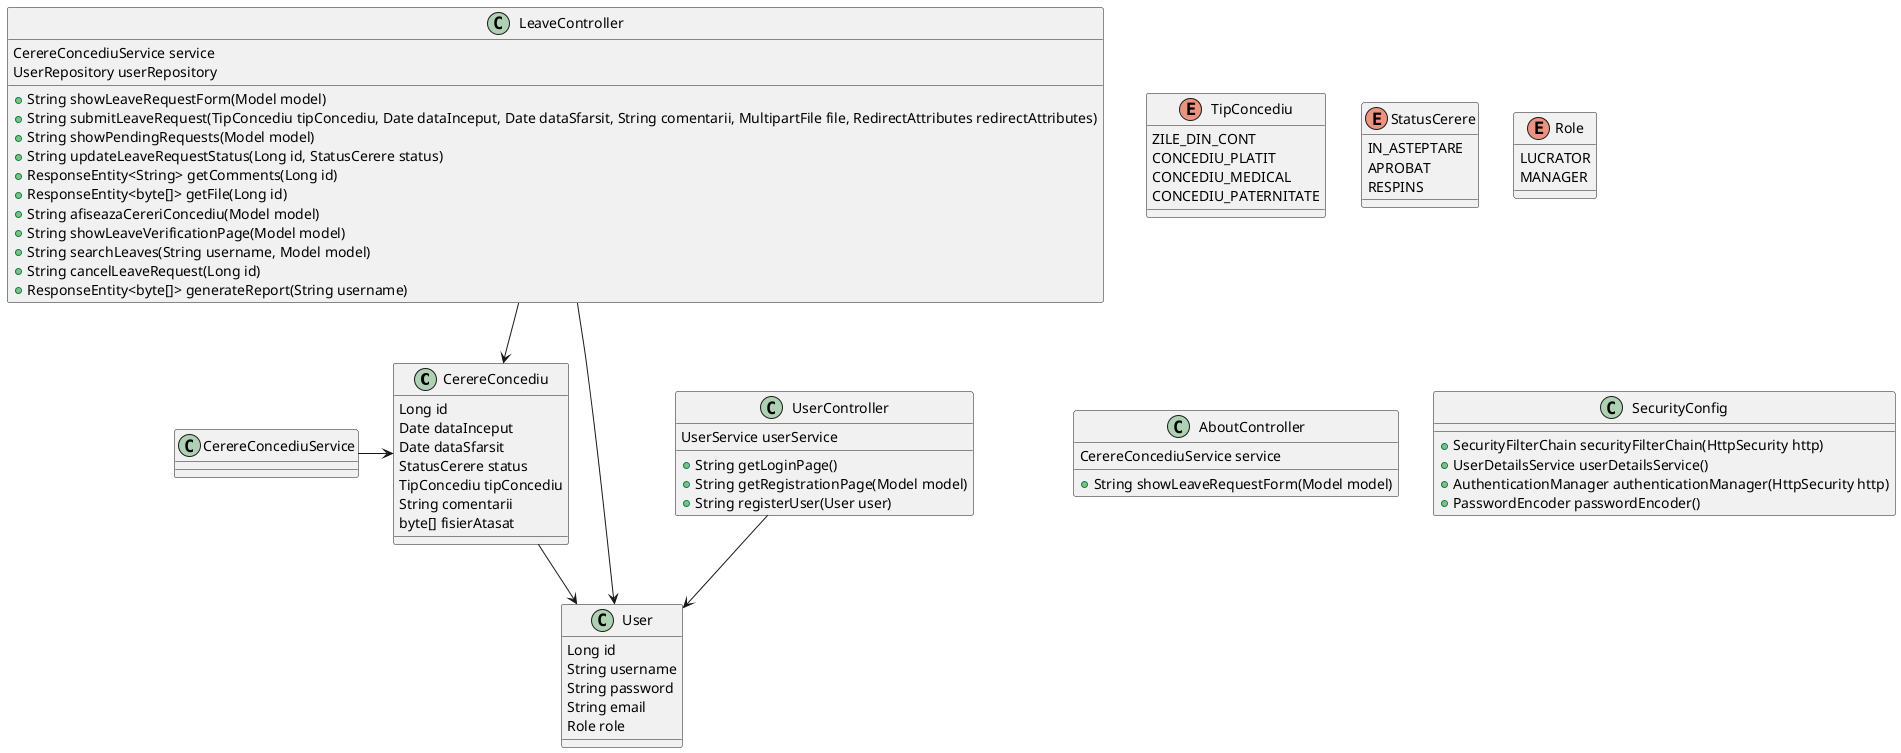 @startuml

' Definire entități

class CerereConcediu {
    Long id
    Date dataInceput
    Date dataSfarsit
    StatusCerere status
    TipConcediu tipConcediu
    String comentarii
    byte[] fisierAtasat
}

class User {
    Long id
    String username
    String password
    String email
    Role role
}

enum TipConcediu {
    ZILE_DIN_CONT
    CONCEDIU_PLATIT
    CONCEDIU_MEDICAL
    CONCEDIU_PATERNITATE
}

enum StatusCerere {
    IN_ASTEPTARE
    APROBAT
    RESPINS
}

enum Role {
    LUCRATOR
    MANAGER
}

' Definire relații

CerereConcediu --> User

' Definire controller-e

class AboutController {
    CerereConcediuService service
    +String showLeaveRequestForm(Model model)
}

class LeaveController {
    CerereConcediuService service
    UserRepository userRepository
    +String showLeaveRequestForm(Model model)
    +String submitLeaveRequest(TipConcediu tipConcediu, Date dataInceput, Date dataSfarsit, String comentarii, MultipartFile file, RedirectAttributes redirectAttributes)
    +String showPendingRequests(Model model)
    +String updateLeaveRequestStatus(Long id, StatusCerere status)
    +ResponseEntity<String> getComments(Long id)
    +ResponseEntity<byte[]> getFile(Long id)
    +String afiseazaCereriConcediu(Model model)
    +String showLeaveVerificationPage(Model model)
    +String searchLeaves(String username, Model model)
    +String cancelLeaveRequest(Long id)
    +ResponseEntity<byte[]> generateReport(String username)
}

class UserController {
    UserService userService
    +String getLoginPage()
    +String getRegistrationPage(Model model)
    +String registerUser(User user)
}

class SecurityConfig {
    +SecurityFilterChain securityFilterChain(HttpSecurity http)
    +UserDetailsService userDetailsService()
    +AuthenticationManager authenticationManager(HttpSecurity http)
    +PasswordEncoder passwordEncoder()
}

CerereConcediuService -right-> CerereConcediu
LeaveController -down-> CerereConcediu
LeaveController -down-> User
UserController -down-> User

@enduml
